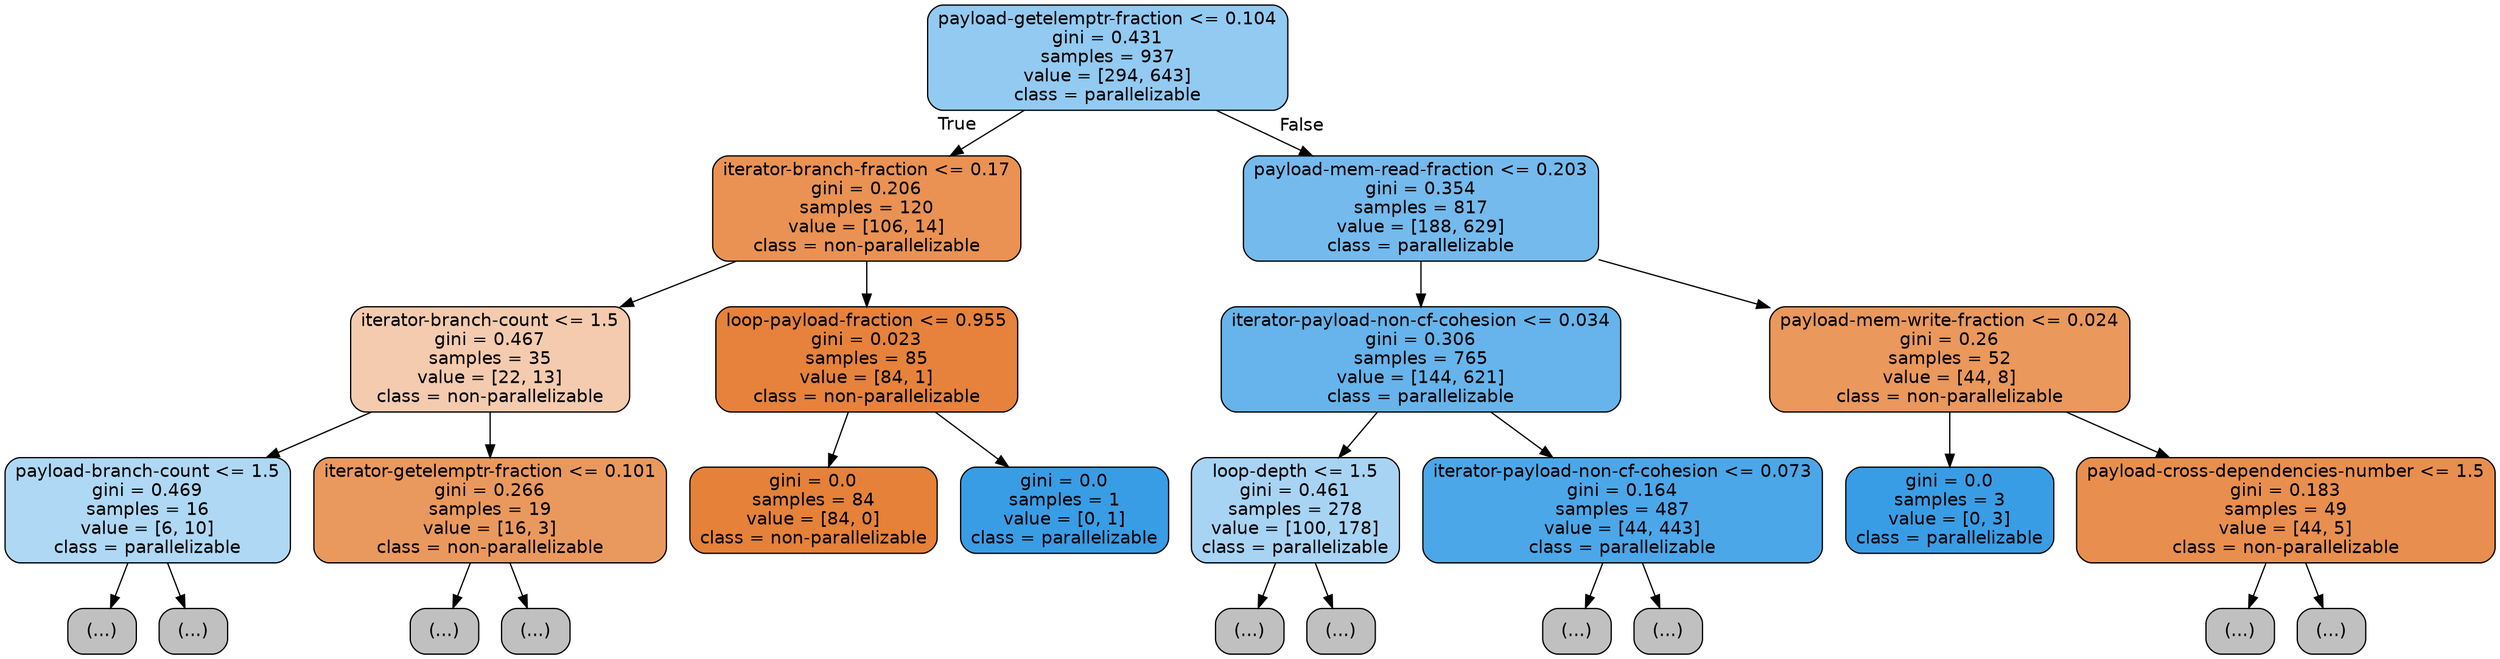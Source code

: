 digraph Tree {
node [shape=box, style="filled, rounded", color="black", fontname=helvetica] ;
edge [fontname=helvetica] ;
0 [label="payload-getelemptr-fraction <= 0.104\ngini = 0.431\nsamples = 937\nvalue = [294, 643]\nclass = parallelizable", fillcolor="#399de58a"] ;
1 [label="iterator-branch-fraction <= 0.17\ngini = 0.206\nsamples = 120\nvalue = [106, 14]\nclass = non-parallelizable", fillcolor="#e58139dd"] ;
0 -> 1 [labeldistance=2.5, labelangle=45, headlabel="True"] ;
2 [label="iterator-branch-count <= 1.5\ngini = 0.467\nsamples = 35\nvalue = [22, 13]\nclass = non-parallelizable", fillcolor="#e5813968"] ;
1 -> 2 ;
3 [label="payload-branch-count <= 1.5\ngini = 0.469\nsamples = 16\nvalue = [6, 10]\nclass = parallelizable", fillcolor="#399de566"] ;
2 -> 3 ;
4 [label="(...)", fillcolor="#C0C0C0"] ;
3 -> 4 ;
5 [label="(...)", fillcolor="#C0C0C0"] ;
3 -> 5 ;
12 [label="iterator-getelemptr-fraction <= 0.101\ngini = 0.266\nsamples = 19\nvalue = [16, 3]\nclass = non-parallelizable", fillcolor="#e58139cf"] ;
2 -> 12 ;
13 [label="(...)", fillcolor="#C0C0C0"] ;
12 -> 13 ;
14 [label="(...)", fillcolor="#C0C0C0"] ;
12 -> 14 ;
19 [label="loop-payload-fraction <= 0.955\ngini = 0.023\nsamples = 85\nvalue = [84, 1]\nclass = non-parallelizable", fillcolor="#e58139fc"] ;
1 -> 19 ;
20 [label="gini = 0.0\nsamples = 84\nvalue = [84, 0]\nclass = non-parallelizable", fillcolor="#e58139ff"] ;
19 -> 20 ;
21 [label="gini = 0.0\nsamples = 1\nvalue = [0, 1]\nclass = parallelizable", fillcolor="#399de5ff"] ;
19 -> 21 ;
22 [label="payload-mem-read-fraction <= 0.203\ngini = 0.354\nsamples = 817\nvalue = [188, 629]\nclass = parallelizable", fillcolor="#399de5b3"] ;
0 -> 22 [labeldistance=2.5, labelangle=-45, headlabel="False"] ;
23 [label="iterator-payload-non-cf-cohesion <= 0.034\ngini = 0.306\nsamples = 765\nvalue = [144, 621]\nclass = parallelizable", fillcolor="#399de5c4"] ;
22 -> 23 ;
24 [label="loop-depth <= 1.5\ngini = 0.461\nsamples = 278\nvalue = [100, 178]\nclass = parallelizable", fillcolor="#399de570"] ;
23 -> 24 ;
25 [label="(...)", fillcolor="#C0C0C0"] ;
24 -> 25 ;
38 [label="(...)", fillcolor="#C0C0C0"] ;
24 -> 38 ;
73 [label="iterator-payload-non-cf-cohesion <= 0.073\ngini = 0.164\nsamples = 487\nvalue = [44, 443]\nclass = parallelizable", fillcolor="#399de5e6"] ;
23 -> 73 ;
74 [label="(...)", fillcolor="#C0C0C0"] ;
73 -> 74 ;
113 [label="(...)", fillcolor="#C0C0C0"] ;
73 -> 113 ;
126 [label="payload-mem-write-fraction <= 0.024\ngini = 0.26\nsamples = 52\nvalue = [44, 8]\nclass = non-parallelizable", fillcolor="#e58139d1"] ;
22 -> 126 ;
127 [label="gini = 0.0\nsamples = 3\nvalue = [0, 3]\nclass = parallelizable", fillcolor="#399de5ff"] ;
126 -> 127 ;
128 [label="payload-cross-dependencies-number <= 1.5\ngini = 0.183\nsamples = 49\nvalue = [44, 5]\nclass = non-parallelizable", fillcolor="#e58139e2"] ;
126 -> 128 ;
129 [label="(...)", fillcolor="#C0C0C0"] ;
128 -> 129 ;
138 [label="(...)", fillcolor="#C0C0C0"] ;
128 -> 138 ;
}